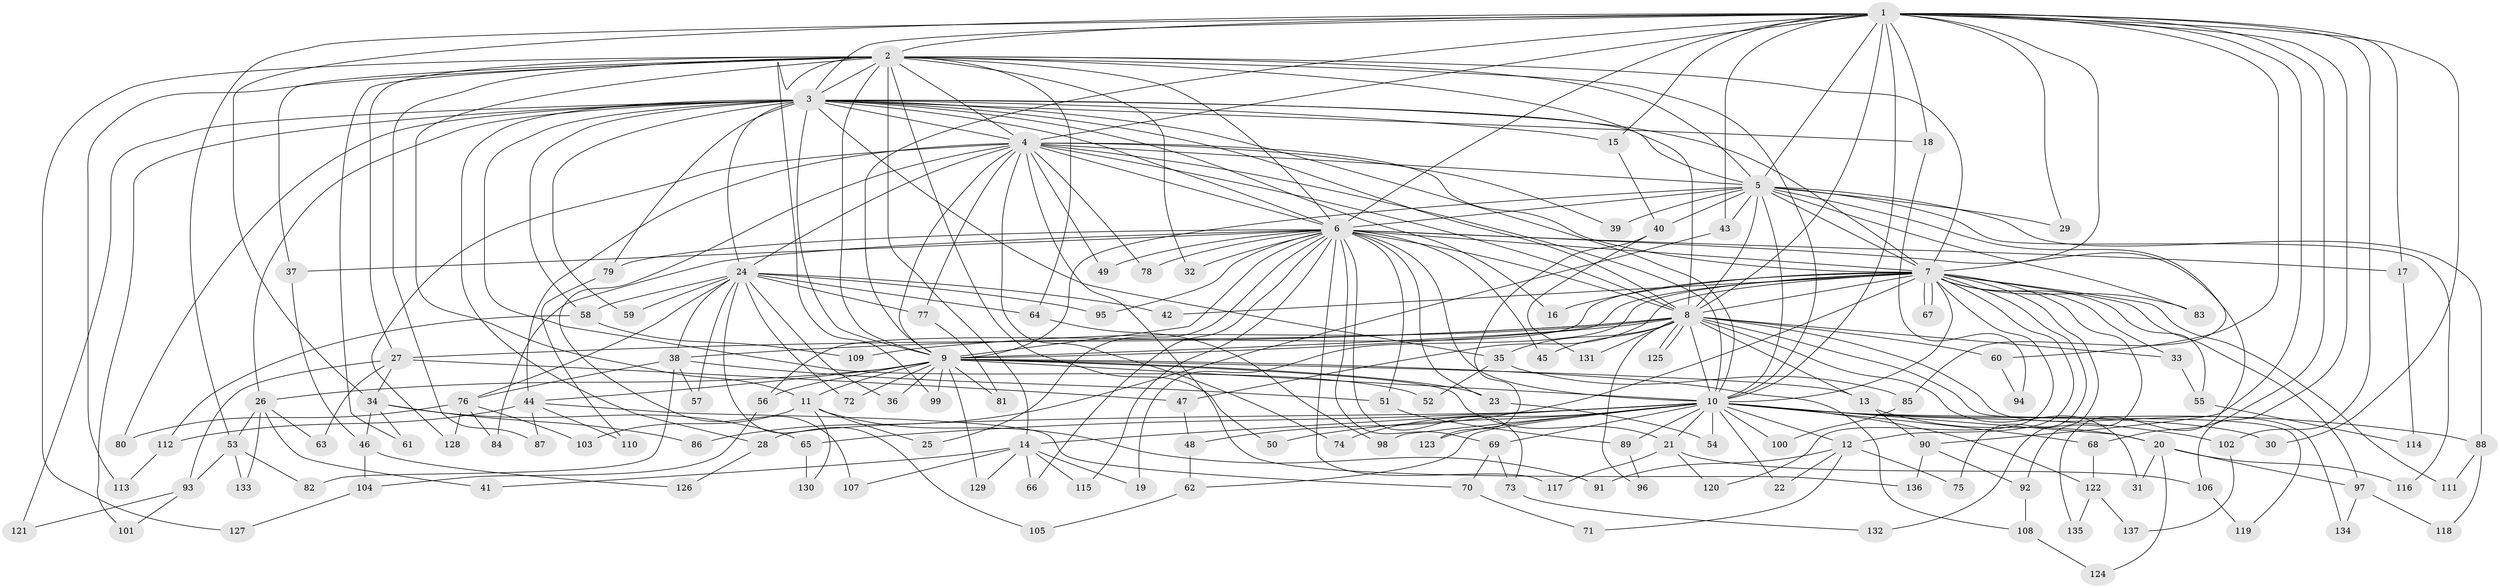 // coarse degree distribution, {19: 0.023809523809523808, 26: 0.011904761904761904, 27: 0.011904761904761904, 22: 0.011904761904761904, 24: 0.011904761904761904, 6: 0.05952380952380952, 4: 0.047619047619047616, 14: 0.011904761904761904, 3: 0.2261904761904762, 2: 0.4523809523809524, 5: 0.05952380952380952, 7: 0.011904761904761904, 8: 0.011904761904761904, 11: 0.011904761904761904, 1: 0.03571428571428571}
// Generated by graph-tools (version 1.1) at 2025/49/03/04/25 22:49:27]
// undirected, 137 vertices, 299 edges
graph export_dot {
  node [color=gray90,style=filled];
  1;
  2;
  3;
  4;
  5;
  6;
  7;
  8;
  9;
  10;
  11;
  12;
  13;
  14;
  15;
  16;
  17;
  18;
  19;
  20;
  21;
  22;
  23;
  24;
  25;
  26;
  27;
  28;
  29;
  30;
  31;
  32;
  33;
  34;
  35;
  36;
  37;
  38;
  39;
  40;
  41;
  42;
  43;
  44;
  45;
  46;
  47;
  48;
  49;
  50;
  51;
  52;
  53;
  54;
  55;
  56;
  57;
  58;
  59;
  60;
  61;
  62;
  63;
  64;
  65;
  66;
  67;
  68;
  69;
  70;
  71;
  72;
  73;
  74;
  75;
  76;
  77;
  78;
  79;
  80;
  81;
  82;
  83;
  84;
  85;
  86;
  87;
  88;
  89;
  90;
  91;
  92;
  93;
  94;
  95;
  96;
  97;
  98;
  99;
  100;
  101;
  102;
  103;
  104;
  105;
  106;
  107;
  108;
  109;
  110;
  111;
  112;
  113;
  114;
  115;
  116;
  117;
  118;
  119;
  120;
  121;
  122;
  123;
  124;
  125;
  126;
  127;
  128;
  129;
  130;
  131;
  132;
  133;
  134;
  135;
  136;
  137;
  1 -- 2;
  1 -- 3;
  1 -- 4;
  1 -- 5;
  1 -- 6;
  1 -- 7;
  1 -- 8;
  1 -- 9;
  1 -- 10;
  1 -- 15;
  1 -- 17;
  1 -- 18;
  1 -- 29;
  1 -- 30;
  1 -- 34;
  1 -- 43;
  1 -- 53;
  1 -- 60;
  1 -- 68;
  1 -- 90;
  1 -- 102;
  1 -- 106;
  2 -- 3;
  2 -- 4;
  2 -- 5;
  2 -- 6;
  2 -- 7;
  2 -- 8;
  2 -- 9;
  2 -- 10;
  2 -- 11;
  2 -- 14;
  2 -- 27;
  2 -- 32;
  2 -- 37;
  2 -- 50;
  2 -- 61;
  2 -- 64;
  2 -- 87;
  2 -- 99;
  2 -- 113;
  2 -- 127;
  3 -- 4;
  3 -- 5;
  3 -- 6;
  3 -- 7;
  3 -- 8;
  3 -- 9;
  3 -- 10;
  3 -- 15;
  3 -- 16;
  3 -- 18;
  3 -- 24;
  3 -- 26;
  3 -- 28;
  3 -- 35;
  3 -- 52;
  3 -- 58;
  3 -- 59;
  3 -- 79;
  3 -- 80;
  3 -- 101;
  3 -- 121;
  4 -- 5;
  4 -- 6;
  4 -- 7;
  4 -- 8;
  4 -- 9;
  4 -- 10;
  4 -- 24;
  4 -- 39;
  4 -- 44;
  4 -- 49;
  4 -- 74;
  4 -- 77;
  4 -- 78;
  4 -- 107;
  4 -- 128;
  4 -- 136;
  5 -- 6;
  5 -- 7;
  5 -- 8;
  5 -- 9;
  5 -- 10;
  5 -- 29;
  5 -- 39;
  5 -- 40;
  5 -- 43;
  5 -- 83;
  5 -- 85;
  5 -- 88;
  5 -- 116;
  6 -- 7;
  6 -- 8;
  6 -- 9;
  6 -- 10;
  6 -- 17;
  6 -- 23;
  6 -- 25;
  6 -- 32;
  6 -- 37;
  6 -- 45;
  6 -- 49;
  6 -- 51;
  6 -- 66;
  6 -- 69;
  6 -- 73;
  6 -- 78;
  6 -- 79;
  6 -- 84;
  6 -- 95;
  6 -- 115;
  6 -- 117;
  6 -- 135;
  7 -- 8;
  7 -- 9;
  7 -- 10;
  7 -- 12;
  7 -- 16;
  7 -- 19;
  7 -- 33;
  7 -- 42;
  7 -- 47;
  7 -- 48;
  7 -- 55;
  7 -- 56;
  7 -- 67;
  7 -- 67;
  7 -- 75;
  7 -- 83;
  7 -- 92;
  7 -- 97;
  7 -- 111;
  7 -- 120;
  7 -- 132;
  8 -- 9;
  8 -- 10;
  8 -- 13;
  8 -- 27;
  8 -- 31;
  8 -- 33;
  8 -- 35;
  8 -- 38;
  8 -- 45;
  8 -- 60;
  8 -- 96;
  8 -- 109;
  8 -- 119;
  8 -- 125;
  8 -- 125;
  8 -- 131;
  8 -- 134;
  9 -- 10;
  9 -- 11;
  9 -- 13;
  9 -- 21;
  9 -- 23;
  9 -- 26;
  9 -- 36;
  9 -- 44;
  9 -- 56;
  9 -- 72;
  9 -- 81;
  9 -- 99;
  9 -- 108;
  9 -- 129;
  10 -- 12;
  10 -- 14;
  10 -- 20;
  10 -- 21;
  10 -- 22;
  10 -- 28;
  10 -- 30;
  10 -- 50;
  10 -- 54;
  10 -- 62;
  10 -- 65;
  10 -- 68;
  10 -- 69;
  10 -- 74;
  10 -- 88;
  10 -- 89;
  10 -- 98;
  10 -- 100;
  10 -- 102;
  10 -- 122;
  10 -- 123;
  11 -- 25;
  11 -- 91;
  11 -- 103;
  11 -- 130;
  12 -- 22;
  12 -- 71;
  12 -- 75;
  12 -- 91;
  13 -- 20;
  13 -- 90;
  14 -- 19;
  14 -- 41;
  14 -- 66;
  14 -- 107;
  14 -- 115;
  14 -- 129;
  15 -- 40;
  17 -- 114;
  18 -- 94;
  20 -- 31;
  20 -- 97;
  20 -- 116;
  20 -- 124;
  21 -- 106;
  21 -- 117;
  21 -- 120;
  23 -- 54;
  24 -- 36;
  24 -- 38;
  24 -- 42;
  24 -- 57;
  24 -- 58;
  24 -- 59;
  24 -- 64;
  24 -- 72;
  24 -- 76;
  24 -- 77;
  24 -- 95;
  24 -- 105;
  26 -- 41;
  26 -- 53;
  26 -- 63;
  26 -- 133;
  27 -- 34;
  27 -- 47;
  27 -- 63;
  27 -- 93;
  28 -- 126;
  33 -- 55;
  34 -- 46;
  34 -- 61;
  34 -- 65;
  34 -- 86;
  35 -- 52;
  35 -- 85;
  37 -- 46;
  38 -- 51;
  38 -- 57;
  38 -- 76;
  38 -- 82;
  40 -- 123;
  40 -- 131;
  43 -- 86;
  44 -- 70;
  44 -- 87;
  44 -- 110;
  44 -- 112;
  46 -- 104;
  46 -- 126;
  47 -- 48;
  48 -- 62;
  51 -- 89;
  53 -- 82;
  53 -- 93;
  53 -- 133;
  55 -- 114;
  56 -- 104;
  58 -- 109;
  58 -- 112;
  60 -- 94;
  62 -- 105;
  64 -- 98;
  65 -- 130;
  68 -- 122;
  69 -- 70;
  69 -- 73;
  70 -- 71;
  73 -- 132;
  76 -- 80;
  76 -- 84;
  76 -- 103;
  76 -- 128;
  77 -- 81;
  79 -- 110;
  85 -- 100;
  88 -- 111;
  88 -- 118;
  89 -- 96;
  90 -- 92;
  90 -- 136;
  92 -- 108;
  93 -- 101;
  93 -- 121;
  97 -- 118;
  97 -- 134;
  102 -- 137;
  104 -- 127;
  106 -- 119;
  108 -- 124;
  112 -- 113;
  122 -- 135;
  122 -- 137;
}
